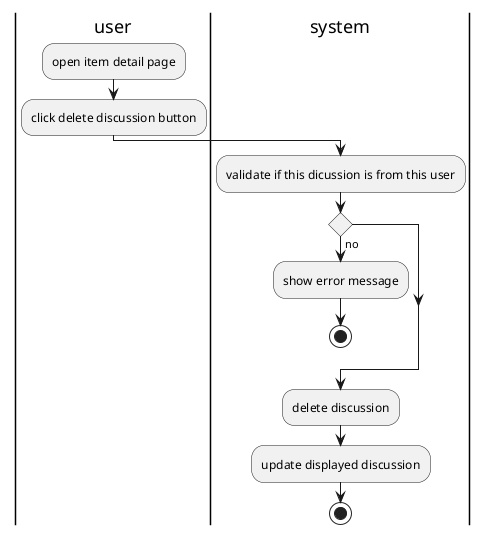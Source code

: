 @startuml delete discussion

|user|
:open item detail page;
:click delete discussion button;
|system|
:validate if this dicussion is from this user;
if () then (no)
    :show error message;
    stop
endif
|system|
:delete discussion;
:update displayed discussion;
stop

@enduml